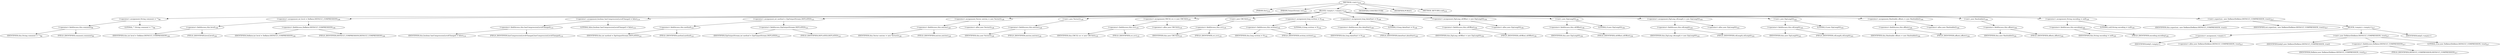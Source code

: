 digraph "&lt;init&gt;" {  
"100" [label = <(METHOD,&lt;init&gt;)<SUB>216</SUB>> ]
"4" [label = <(PARAM,this)<SUB>216</SUB>> ]
"101" [label = <(PARAM,OutputStream out)<SUB>216</SUB>> ]
"102" [label = <(BLOCK,&lt;empty&gt;,&lt;empty&gt;)<SUB>216</SUB>> ]
"103" [label = <(&lt;operator&gt;.assignment,String comment = &quot;&quot;)<SUB>99</SUB>> ]
"104" [label = <(&lt;operator&gt;.fieldAccess,this.comment)<SUB>99</SUB>> ]
"105" [label = <(IDENTIFIER,this,String comment = &quot;&quot;)<SUB>99</SUB>> ]
"106" [label = <(FIELD_IDENTIFIER,comment,comment)<SUB>99</SUB>> ]
"107" [label = <(LITERAL,&quot;&quot;,String comment = &quot;&quot;)<SUB>99</SUB>> ]
"108" [label = <(&lt;operator&gt;.assignment,int level = Deflater.DEFAULT_COMPRESSION)<SUB>106</SUB>> ]
"109" [label = <(&lt;operator&gt;.fieldAccess,this.level)<SUB>106</SUB>> ]
"110" [label = <(IDENTIFIER,this,int level = Deflater.DEFAULT_COMPRESSION)<SUB>106</SUB>> ]
"111" [label = <(FIELD_IDENTIFIER,level,level)<SUB>106</SUB>> ]
"112" [label = <(&lt;operator&gt;.fieldAccess,Deflater.DEFAULT_COMPRESSION)<SUB>106</SUB>> ]
"113" [label = <(IDENTIFIER,Deflater,int level = Deflater.DEFAULT_COMPRESSION)<SUB>106</SUB>> ]
"114" [label = <(FIELD_IDENTIFIER,DEFAULT_COMPRESSION,DEFAULT_COMPRESSION)<SUB>106</SUB>> ]
"115" [label = <(&lt;operator&gt;.assignment,boolean hasCompressionLevelChanged = false)<SUB>114</SUB>> ]
"116" [label = <(&lt;operator&gt;.fieldAccess,this.hasCompressionLevelChanged)<SUB>114</SUB>> ]
"117" [label = <(IDENTIFIER,this,boolean hasCompressionLevelChanged = false)<SUB>114</SUB>> ]
"118" [label = <(FIELD_IDENTIFIER,hasCompressionLevelChanged,hasCompressionLevelChanged)<SUB>114</SUB>> ]
"119" [label = <(LITERAL,false,boolean hasCompressionLevelChanged = false)<SUB>114</SUB>> ]
"120" [label = <(&lt;operator&gt;.assignment,int method = ZipOutputStream.DEFLATED)<SUB>121</SUB>> ]
"121" [label = <(&lt;operator&gt;.fieldAccess,this.method)<SUB>121</SUB>> ]
"122" [label = <(IDENTIFIER,this,int method = ZipOutputStream.DEFLATED)<SUB>121</SUB>> ]
"123" [label = <(FIELD_IDENTIFIER,method,method)<SUB>121</SUB>> ]
"124" [label = <(&lt;operator&gt;.fieldAccess,ZipOutputStream.DEFLATED)<SUB>121</SUB>> ]
"125" [label = <(IDENTIFIER,ZipOutputStream,int method = ZipOutputStream.DEFLATED)<SUB>121</SUB>> ]
"126" [label = <(FIELD_IDENTIFIER,DEFLATED,DEFLATED)<SUB>121</SUB>> ]
"127" [label = <(&lt;operator&gt;.assignment,Vector entries = new Vector())<SUB>128</SUB>> ]
"128" [label = <(&lt;operator&gt;.fieldAccess,this.entries)<SUB>128</SUB>> ]
"129" [label = <(IDENTIFIER,this,Vector entries = new Vector())<SUB>128</SUB>> ]
"130" [label = <(FIELD_IDENTIFIER,entries,entries)<SUB>128</SUB>> ]
"131" [label = <(&lt;operator&gt;.alloc,new Vector())<SUB>128</SUB>> ]
"132" [label = <(&lt;init&gt;,new Vector())<SUB>128</SUB>> ]
"133" [label = <(&lt;operator&gt;.fieldAccess,this.entries)<SUB>128</SUB>> ]
"134" [label = <(IDENTIFIER,this,new Vector())<SUB>128</SUB>> ]
"135" [label = <(FIELD_IDENTIFIER,entries,entries)<SUB>128</SUB>> ]
"136" [label = <(&lt;operator&gt;.assignment,CRC32 crc = new CRC32())<SUB>135</SUB>> ]
"137" [label = <(&lt;operator&gt;.fieldAccess,this.crc)<SUB>135</SUB>> ]
"138" [label = <(IDENTIFIER,this,CRC32 crc = new CRC32())<SUB>135</SUB>> ]
"139" [label = <(FIELD_IDENTIFIER,crc,crc)<SUB>135</SUB>> ]
"140" [label = <(&lt;operator&gt;.alloc,new CRC32())<SUB>135</SUB>> ]
"141" [label = <(&lt;init&gt;,new CRC32())<SUB>135</SUB>> ]
"142" [label = <(&lt;operator&gt;.fieldAccess,this.crc)<SUB>135</SUB>> ]
"143" [label = <(IDENTIFIER,this,new CRC32())<SUB>135</SUB>> ]
"144" [label = <(FIELD_IDENTIFIER,crc,crc)<SUB>135</SUB>> ]
"145" [label = <(&lt;operator&gt;.assignment,long written = 0)<SUB>142</SUB>> ]
"146" [label = <(&lt;operator&gt;.fieldAccess,this.written)<SUB>142</SUB>> ]
"147" [label = <(IDENTIFIER,this,long written = 0)<SUB>142</SUB>> ]
"148" [label = <(FIELD_IDENTIFIER,written,written)<SUB>142</SUB>> ]
"149" [label = <(LITERAL,0,long written = 0)<SUB>142</SUB>> ]
"150" [label = <(&lt;operator&gt;.assignment,long dataStart = 0)<SUB>149</SUB>> ]
"151" [label = <(&lt;operator&gt;.fieldAccess,this.dataStart)<SUB>149</SUB>> ]
"152" [label = <(IDENTIFIER,this,long dataStart = 0)<SUB>149</SUB>> ]
"153" [label = <(FIELD_IDENTIFIER,dataStart,dataStart)<SUB>149</SUB>> ]
"154" [label = <(LITERAL,0,long dataStart = 0)<SUB>149</SUB>> ]
"155" [label = <(&lt;operator&gt;.assignment,ZipLong cdOffset = new ZipLong(0))<SUB>156</SUB>> ]
"156" [label = <(&lt;operator&gt;.fieldAccess,this.cdOffset)<SUB>156</SUB>> ]
"157" [label = <(IDENTIFIER,this,ZipLong cdOffset = new ZipLong(0))<SUB>156</SUB>> ]
"158" [label = <(FIELD_IDENTIFIER,cdOffset,cdOffset)<SUB>156</SUB>> ]
"159" [label = <(&lt;operator&gt;.alloc,new ZipLong(0))<SUB>156</SUB>> ]
"160" [label = <(&lt;init&gt;,new ZipLong(0))<SUB>156</SUB>> ]
"161" [label = <(&lt;operator&gt;.fieldAccess,this.cdOffset)<SUB>156</SUB>> ]
"162" [label = <(IDENTIFIER,this,new ZipLong(0))<SUB>156</SUB>> ]
"163" [label = <(FIELD_IDENTIFIER,cdOffset,cdOffset)<SUB>156</SUB>> ]
"164" [label = <(LITERAL,0,new ZipLong(0))<SUB>156</SUB>> ]
"165" [label = <(&lt;operator&gt;.assignment,ZipLong cdLength = new ZipLong(0))<SUB>163</SUB>> ]
"166" [label = <(&lt;operator&gt;.fieldAccess,this.cdLength)<SUB>163</SUB>> ]
"167" [label = <(IDENTIFIER,this,ZipLong cdLength = new ZipLong(0))<SUB>163</SUB>> ]
"168" [label = <(FIELD_IDENTIFIER,cdLength,cdLength)<SUB>163</SUB>> ]
"169" [label = <(&lt;operator&gt;.alloc,new ZipLong(0))<SUB>163</SUB>> ]
"170" [label = <(&lt;init&gt;,new ZipLong(0))<SUB>163</SUB>> ]
"171" [label = <(&lt;operator&gt;.fieldAccess,this.cdLength)<SUB>163</SUB>> ]
"172" [label = <(IDENTIFIER,this,new ZipLong(0))<SUB>163</SUB>> ]
"173" [label = <(FIELD_IDENTIFIER,cdLength,cdLength)<SUB>163</SUB>> ]
"174" [label = <(LITERAL,0,new ZipLong(0))<SUB>163</SUB>> ]
"175" [label = <(&lt;operator&gt;.assignment,Hashtable offsets = new Hashtable())<SUB>184</SUB>> ]
"176" [label = <(&lt;operator&gt;.fieldAccess,this.offsets)<SUB>184</SUB>> ]
"177" [label = <(IDENTIFIER,this,Hashtable offsets = new Hashtable())<SUB>184</SUB>> ]
"178" [label = <(FIELD_IDENTIFIER,offsets,offsets)<SUB>184</SUB>> ]
"179" [label = <(&lt;operator&gt;.alloc,new Hashtable())<SUB>184</SUB>> ]
"180" [label = <(&lt;init&gt;,new Hashtable())<SUB>184</SUB>> ]
"181" [label = <(&lt;operator&gt;.fieldAccess,this.offsets)<SUB>184</SUB>> ]
"182" [label = <(IDENTIFIER,this,new Hashtable())<SUB>184</SUB>> ]
"183" [label = <(FIELD_IDENTIFIER,offsets,offsets)<SUB>184</SUB>> ]
"184" [label = <(&lt;operator&gt;.assignment,String encoding = null)<SUB>195</SUB>> ]
"185" [label = <(&lt;operator&gt;.fieldAccess,this.encoding)<SUB>195</SUB>> ]
"186" [label = <(IDENTIFIER,this,String encoding = null)<SUB>195</SUB>> ]
"187" [label = <(FIELD_IDENTIFIER,encoding,encoding)<SUB>195</SUB>> ]
"188" [label = <(LITERAL,null,String encoding = null)<SUB>195</SUB>> ]
"189" [label = <(&lt;init&gt;,super(out, new Deflater(Deflater.DEFAULT_COMPRESSION, true));)<SUB>217</SUB>> ]
"3" [label = <(IDENTIFIER,this,super(out, new Deflater(Deflater.DEFAULT_COMPRESSION, true));)> ]
"190" [label = <(IDENTIFIER,out,super(out, new Deflater(Deflater.DEFAULT_COMPRESSION, true));)<SUB>217</SUB>> ]
"191" [label = <(BLOCK,&lt;empty&gt;,&lt;empty&gt;)<SUB>217</SUB>> ]
"192" [label = <(&lt;operator&gt;.assignment,&lt;empty&gt;)> ]
"193" [label = <(IDENTIFIER,$obj5,&lt;empty&gt;)> ]
"194" [label = <(&lt;operator&gt;.alloc,new Deflater(Deflater.DEFAULT_COMPRESSION, true))<SUB>217</SUB>> ]
"195" [label = <(&lt;init&gt;,new Deflater(Deflater.DEFAULT_COMPRESSION, true))<SUB>217</SUB>> ]
"196" [label = <(IDENTIFIER,$obj5,new Deflater(Deflater.DEFAULT_COMPRESSION, true))> ]
"197" [label = <(&lt;operator&gt;.fieldAccess,Deflater.DEFAULT_COMPRESSION)<SUB>217</SUB>> ]
"198" [label = <(IDENTIFIER,Deflater,new Deflater(Deflater.DEFAULT_COMPRESSION, true))<SUB>217</SUB>> ]
"199" [label = <(FIELD_IDENTIFIER,DEFAULT_COMPRESSION,DEFAULT_COMPRESSION)<SUB>217</SUB>> ]
"200" [label = <(LITERAL,true,new Deflater(Deflater.DEFAULT_COMPRESSION, true))<SUB>217</SUB>> ]
"201" [label = <(IDENTIFIER,$obj5,&lt;empty&gt;)> ]
"202" [label = <(MODIFIER,CONSTRUCTOR)> ]
"203" [label = <(MODIFIER,PUBLIC)> ]
"204" [label = <(METHOD_RETURN,void)<SUB>218</SUB>> ]
  "100" -> "4" 
  "100" -> "101" 
  "100" -> "102" 
  "100" -> "202" 
  "100" -> "203" 
  "100" -> "204" 
  "102" -> "103" 
  "102" -> "108" 
  "102" -> "115" 
  "102" -> "120" 
  "102" -> "127" 
  "102" -> "132" 
  "102" -> "136" 
  "102" -> "141" 
  "102" -> "145" 
  "102" -> "150" 
  "102" -> "155" 
  "102" -> "160" 
  "102" -> "165" 
  "102" -> "170" 
  "102" -> "175" 
  "102" -> "180" 
  "102" -> "184" 
  "102" -> "189" 
  "103" -> "104" 
  "103" -> "107" 
  "104" -> "105" 
  "104" -> "106" 
  "108" -> "109" 
  "108" -> "112" 
  "109" -> "110" 
  "109" -> "111" 
  "112" -> "113" 
  "112" -> "114" 
  "115" -> "116" 
  "115" -> "119" 
  "116" -> "117" 
  "116" -> "118" 
  "120" -> "121" 
  "120" -> "124" 
  "121" -> "122" 
  "121" -> "123" 
  "124" -> "125" 
  "124" -> "126" 
  "127" -> "128" 
  "127" -> "131" 
  "128" -> "129" 
  "128" -> "130" 
  "132" -> "133" 
  "133" -> "134" 
  "133" -> "135" 
  "136" -> "137" 
  "136" -> "140" 
  "137" -> "138" 
  "137" -> "139" 
  "141" -> "142" 
  "142" -> "143" 
  "142" -> "144" 
  "145" -> "146" 
  "145" -> "149" 
  "146" -> "147" 
  "146" -> "148" 
  "150" -> "151" 
  "150" -> "154" 
  "151" -> "152" 
  "151" -> "153" 
  "155" -> "156" 
  "155" -> "159" 
  "156" -> "157" 
  "156" -> "158" 
  "160" -> "161" 
  "160" -> "164" 
  "161" -> "162" 
  "161" -> "163" 
  "165" -> "166" 
  "165" -> "169" 
  "166" -> "167" 
  "166" -> "168" 
  "170" -> "171" 
  "170" -> "174" 
  "171" -> "172" 
  "171" -> "173" 
  "175" -> "176" 
  "175" -> "179" 
  "176" -> "177" 
  "176" -> "178" 
  "180" -> "181" 
  "181" -> "182" 
  "181" -> "183" 
  "184" -> "185" 
  "184" -> "188" 
  "185" -> "186" 
  "185" -> "187" 
  "189" -> "3" 
  "189" -> "190" 
  "189" -> "191" 
  "191" -> "192" 
  "191" -> "195" 
  "191" -> "201" 
  "192" -> "193" 
  "192" -> "194" 
  "195" -> "196" 
  "195" -> "197" 
  "195" -> "200" 
  "197" -> "198" 
  "197" -> "199" 
}

